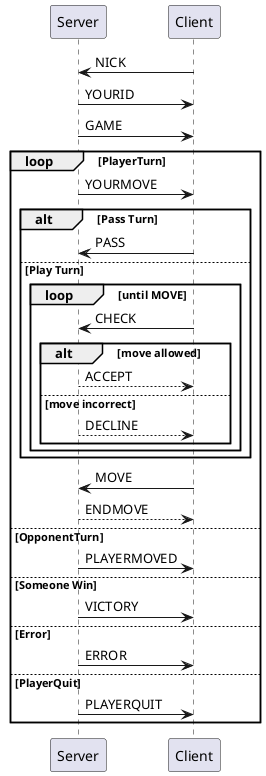 -ciagla
--przerywana
@startuml
Server <- Client: NICK
Server -> Client: YOURID
Server -> Client: GAME
loop PlayerTurn
    Server -> Client: YOURMOVE
    alt Pass Turn
        Client ->Server: PASS
        else Play Turn
            loop until MOVE
            Client -> Server: CHECK

            alt move allowed
               Server --> Client:ACCEPT
            else move incorrect
               Server --> Client:DECLINE
            end
        end
    end
    Client -> Server : MOVE
    Server --> Client: ENDMOVE
    else OpponentTurn
    Server -> Client: PLAYERMOVED
    else Someone Win
    Server -> Client: VICTORY
    else Error
    Server -> Client: ERROR
    else PlayerQuit
    Server -> Client: PLAYERQUIT
   end

@enduml